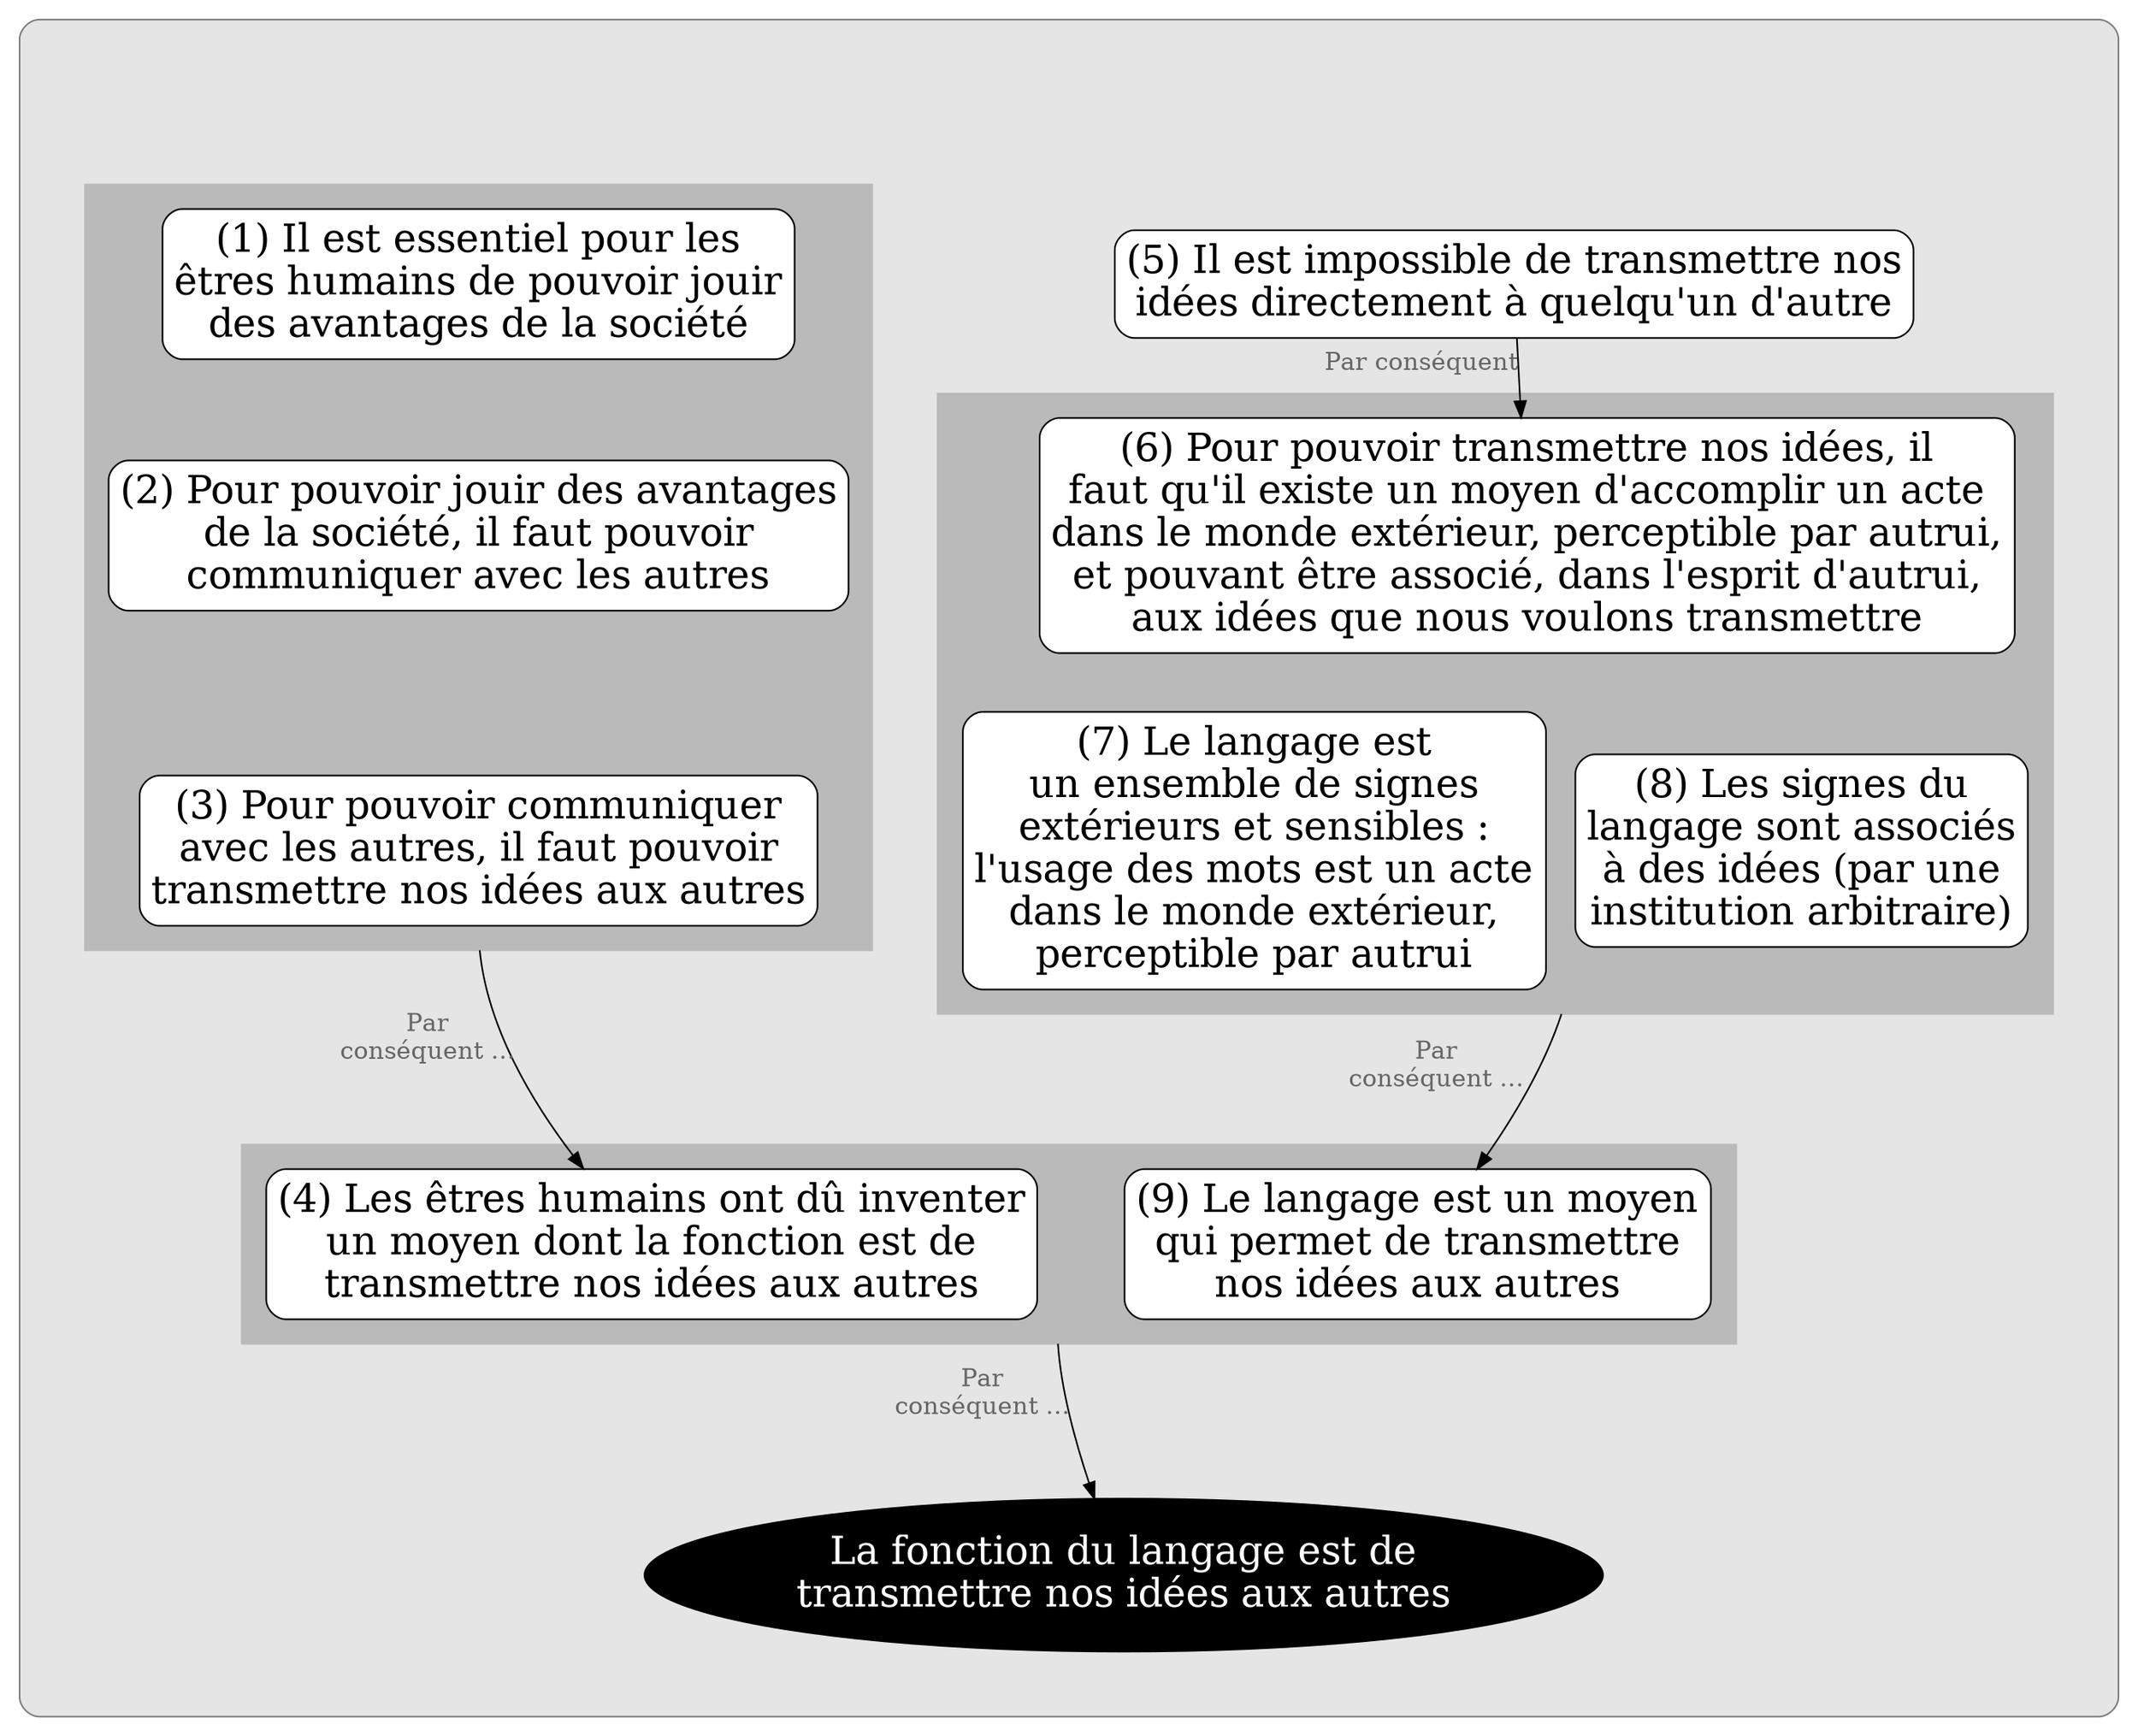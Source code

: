 digraph G {
splines=true
newrank=true
compound=true


node[color=red3, style="rounded, filled", shape="box", fillcolor=white, penwidth=1, fontcolor=black, fontsize=16, margin=0.1]


node[shape=box, fillcolor=white, style="filled,rounded", color=black, fontsize=24, penwidth=1,fontcolor=black, margin=0.1]
edge[minlen=2,color=red3, penwidth=0.8, arrowsize=0.8, label="Objection !", fontcolor=red4,fontsize=10]


subgraph cluster_0 {
bgcolor=grey90
style=rounded
color=grey50
margin=40



node[shape=box, fillcolor=white, style="filled,rounded", color=black]
edge[label="",xlabel="Par
conséquent …",fontcolor=grey40;fontsize=15,minlen=3,color=black,penwidth=1, arrowsize=1]


vide1[style=invis]
vide1->p1a[minlen=1,style=invis]
vide1->vide2[minlen=1,style=invis]
vide1->p2a1[weight=100,minlen=1,style=invis]
p2a1->p2a[minlen=1,xlabel="Par conséquent"]
p2a1[label="(5) Il est impossible de transmettre nos
idées directement à quelqu'un d'autre"]
vide2[style=invis]
{rank=same;p1a->vide2->p2a1[style=invis]}



subgraph cluster_3 {
style="box"
margin=15
bgcolor=grey73
color=grey73
p2a[label="(6) Pour pouvoir transmettre nos idées, il
faut qu'il existe un moyen d'accomplir un acte
dans le monde extérieur, perceptible par autrui,
et pouvant être associé, dans l'esprit d'autrui,
aux idées que nous voulons transmettre"]
p2b[label="(7) Le langage est
un ensemble de signes
extérieurs et sensibles :
l'usage des mots est un acte
dans le monde extérieur,
perceptible par autrui"]
p2c[label="(8) Les signes du
langage sont associés
à des idées (par une
institution arbitraire)"]
}
p2c:w->p2[ltail=cluster_3]

p2a->{p2c}[style=invis, minlen=1]
{rank=same;p2b->p2c[style=invis,xlabel="",minlen=1,weight=100]}

subgraph cluster_1 {
style="box"
margin=15
bgcolor=grey73
color=grey73
p1c[label="(3) Pour pouvoir communiquer
avec les autres, il faut pouvoir
transmettre nos idées aux autres"]

p1b[label="(2) Pour pouvoir jouir des avantages
de la société, il faut pouvoir
communiquer avec les autres"]

p1a[label="(1) Il est essentiel pour les
êtres humains de pouvoir jouir
des avantages de la société"]
}

p1c:s->p1[ltail=cluster_1]

p1a->p1b->p1c[style=invis,xlabel="",minlen=1,weight=100]








subgraph cluster_2 {
style="box"
margin=15
bgcolor=grey73
color=grey73
p1[label="(4) Les êtres humains ont dû inventer
un moyen dont la fonction est de
transmettre nos idées aux autres"]
p2[label="(9) Le langage est un moyen
qui permet de transmettre
nos idées aux autres"]
}


//p1->p2[style=invis,xlabel="",minlen=1]
{rank=same;p1->p2[style=invis,xlabel="",minlen=3]}



p2:w->C[ltail=cluster_2]

//p2:s->p3:n[ltail=cluster_1]
//p2:w->p3:n[ltail=cluster_1]
//p3[label="(3) Lemme 1"]

//{rank=same;p3->p4[style=invis]}

//p4[label="(4) Prémisse 3"]

//{p3,p4}->C


C[label="La fonction du langage est de
transmettre nos idées aux autres",fillcolor=black, fontcolor=white, color=black, shape=ellipse]


}

node[color=red3, style="rounded, filled", shape="box", fillcolor=white, penwidth=1, fontcolor=black, fontsize=16, margin=0.1]


}
